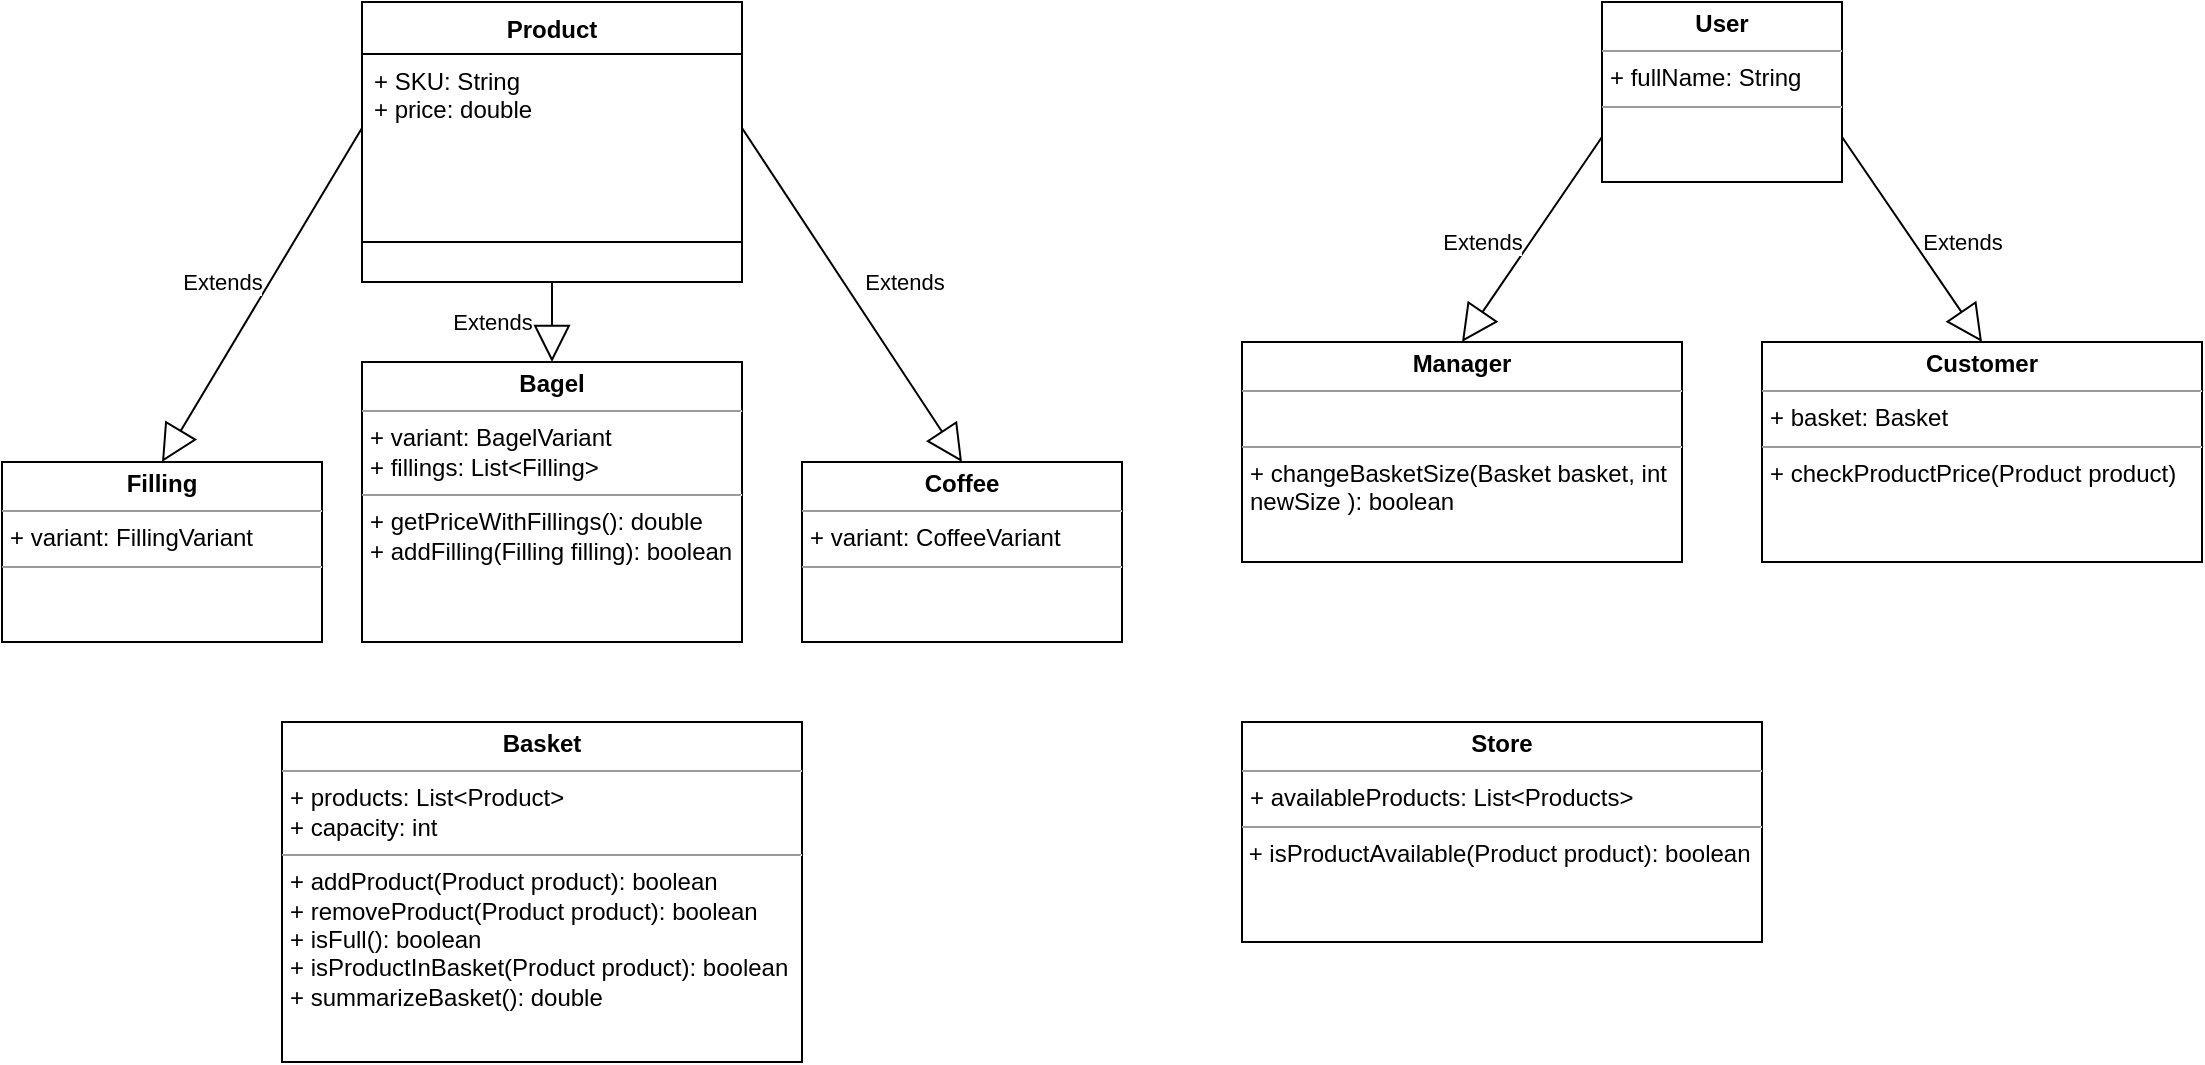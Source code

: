 <mxfile version="21.6.2" type="device">
  <diagram id="C5RBs43oDa-KdzZeNtuy" name="Page-1">
    <mxGraphModel dx="1434" dy="739" grid="1" gridSize="10" guides="1" tooltips="1" connect="1" arrows="1" fold="1" page="1" pageScale="1" pageWidth="827" pageHeight="1169" math="0" shadow="0">
      <root>
        <mxCell id="WIyWlLk6GJQsqaUBKTNV-0" />
        <mxCell id="WIyWlLk6GJQsqaUBKTNV-1" parent="WIyWlLk6GJQsqaUBKTNV-0" />
        <mxCell id="xAtnCrTWJtXElHwbF1yG-5" value="Product" style="swimlane;fontStyle=1;align=center;verticalAlign=top;childLayout=stackLayout;horizontal=1;startSize=26;horizontalStack=0;resizeParent=1;resizeParentMax=0;resizeLast=0;collapsible=1;marginBottom=0;whiteSpace=wrap;html=1;" vertex="1" parent="WIyWlLk6GJQsqaUBKTNV-1">
          <mxGeometry x="220" y="40" width="190" height="140" as="geometry" />
        </mxCell>
        <mxCell id="xAtnCrTWJtXElHwbF1yG-6" value="+ SKU: String&lt;br&gt;+ price: double&lt;br&gt;" style="text;strokeColor=none;fillColor=none;align=left;verticalAlign=top;spacingLeft=4;spacingRight=4;overflow=hidden;rotatable=0;points=[[0,0.5],[1,0.5]];portConstraint=eastwest;whiteSpace=wrap;html=1;" vertex="1" parent="xAtnCrTWJtXElHwbF1yG-5">
          <mxGeometry y="26" width="190" height="74" as="geometry" />
        </mxCell>
        <mxCell id="xAtnCrTWJtXElHwbF1yG-7" value="" style="line;strokeWidth=1;fillColor=none;align=left;verticalAlign=middle;spacingTop=-1;spacingLeft=3;spacingRight=3;rotatable=0;labelPosition=right;points=[];portConstraint=eastwest;strokeColor=inherit;" vertex="1" parent="xAtnCrTWJtXElHwbF1yG-5">
          <mxGeometry y="100" width="190" height="40" as="geometry" />
        </mxCell>
        <mxCell id="xAtnCrTWJtXElHwbF1yG-9" value="Extends" style="endArrow=block;endSize=16;endFill=0;html=1;rounded=0;entryX=0.5;entryY=0;entryDx=0;entryDy=0;" edge="1" parent="WIyWlLk6GJQsqaUBKTNV-1" target="xAtnCrTWJtXElHwbF1yG-10">
          <mxGeometry y="-30" width="160" relative="1" as="geometry">
            <mxPoint x="315" y="180" as="sourcePoint" />
            <mxPoint x="160" y="200" as="targetPoint" />
            <mxPoint as="offset" />
          </mxGeometry>
        </mxCell>
        <mxCell id="xAtnCrTWJtXElHwbF1yG-10" value="&lt;p style=&quot;margin:0px;margin-top:4px;text-align:center;&quot;&gt;&lt;b&gt;Bagel&lt;/b&gt;&lt;/p&gt;&lt;hr size=&quot;1&quot;&gt;&lt;p style=&quot;margin:0px;margin-left:4px;&quot;&gt;+ variant: BagelVariant&lt;/p&gt;&lt;p style=&quot;margin:0px;margin-left:4px;&quot;&gt;+ fillings: List&amp;lt;Filling&amp;gt;&lt;/p&gt;&lt;hr size=&quot;1&quot;&gt;&lt;p style=&quot;margin:0px;margin-left:4px;&quot;&gt;+ getPriceWithFillings(): double&lt;/p&gt;&lt;p style=&quot;margin:0px;margin-left:4px;&quot;&gt;+ addFilling(Filling filling): boolean&lt;/p&gt;" style="verticalAlign=top;align=left;overflow=fill;fontSize=12;fontFamily=Helvetica;html=1;whiteSpace=wrap;" vertex="1" parent="WIyWlLk6GJQsqaUBKTNV-1">
          <mxGeometry x="220" y="220" width="190" height="140" as="geometry" />
        </mxCell>
        <mxCell id="xAtnCrTWJtXElHwbF1yG-11" value="&lt;p style=&quot;margin:0px;margin-top:4px;text-align:center;&quot;&gt;&lt;b&gt;Coffee&lt;/b&gt;&lt;/p&gt;&lt;hr size=&quot;1&quot;&gt;&lt;p style=&quot;margin:0px;margin-left:4px;&quot;&gt;+ variant: CoffeeVariant&lt;/p&gt;&lt;hr size=&quot;1&quot;&gt;&lt;p style=&quot;margin:0px;margin-left:4px;&quot;&gt;&lt;br&gt;&lt;/p&gt;" style="verticalAlign=top;align=left;overflow=fill;fontSize=12;fontFamily=Helvetica;html=1;whiteSpace=wrap;" vertex="1" parent="WIyWlLk6GJQsqaUBKTNV-1">
          <mxGeometry x="440" y="270" width="160" height="90" as="geometry" />
        </mxCell>
        <mxCell id="xAtnCrTWJtXElHwbF1yG-12" value="Extends" style="endArrow=block;endSize=16;endFill=0;html=1;rounded=0;exitX=1;exitY=0.5;exitDx=0;exitDy=0;entryX=0.5;entryY=0;entryDx=0;entryDy=0;" edge="1" parent="WIyWlLk6GJQsqaUBKTNV-1" source="xAtnCrTWJtXElHwbF1yG-6" target="xAtnCrTWJtXElHwbF1yG-11">
          <mxGeometry x="0.083" y="24" width="160" relative="1" as="geometry">
            <mxPoint x="420" y="200" as="sourcePoint" />
            <mxPoint x="353" y="273" as="targetPoint" />
            <mxPoint x="1" as="offset" />
          </mxGeometry>
        </mxCell>
        <mxCell id="xAtnCrTWJtXElHwbF1yG-13" value="&lt;p style=&quot;margin:0px;margin-top:4px;text-align:center;&quot;&gt;&lt;b&gt;Basket&lt;/b&gt;&lt;/p&gt;&lt;hr size=&quot;1&quot;&gt;&lt;p style=&quot;margin:0px;margin-left:4px;&quot;&gt;+ products: List&amp;lt;Product&amp;gt;&lt;/p&gt;&lt;p style=&quot;margin:0px;margin-left:4px;&quot;&gt;+ capacity: int&lt;/p&gt;&lt;hr size=&quot;1&quot;&gt;&lt;p style=&quot;margin:0px;margin-left:4px;&quot;&gt;+ addProduct(Product product): boolean&lt;/p&gt;&lt;p style=&quot;margin:0px;margin-left:4px;&quot;&gt;+ removeProduct(Product product): boolean&lt;/p&gt;&lt;p style=&quot;margin:0px;margin-left:4px;&quot;&gt;+ isFull(): boolean&lt;/p&gt;&lt;p style=&quot;margin:0px;margin-left:4px;&quot;&gt;+ isProductInBasket(Product product): boolean&lt;/p&gt;&lt;p style=&quot;margin:0px;margin-left:4px;&quot;&gt;+ summarizeBasket(): double&lt;/p&gt;&lt;p style=&quot;margin:0px;margin-left:4px;&quot;&gt;&lt;br&gt;&lt;/p&gt;" style="verticalAlign=top;align=left;overflow=fill;fontSize=12;fontFamily=Helvetica;html=1;whiteSpace=wrap;" vertex="1" parent="WIyWlLk6GJQsqaUBKTNV-1">
          <mxGeometry x="180" y="400" width="260" height="170" as="geometry" />
        </mxCell>
        <mxCell id="xAtnCrTWJtXElHwbF1yG-14" value="&lt;p style=&quot;margin:0px;margin-top:4px;text-align:center;&quot;&gt;&lt;b&gt;User&lt;/b&gt;&lt;/p&gt;&lt;hr size=&quot;1&quot;&gt;&lt;p style=&quot;margin:0px;margin-left:4px;&quot;&gt;+ fullName: String&lt;/p&gt;&lt;hr size=&quot;1&quot;&gt;&lt;p style=&quot;margin:0px;margin-left:4px;&quot;&gt;&lt;br&gt;&lt;/p&gt;" style="verticalAlign=top;align=left;overflow=fill;fontSize=12;fontFamily=Helvetica;html=1;whiteSpace=wrap;" vertex="1" parent="WIyWlLk6GJQsqaUBKTNV-1">
          <mxGeometry x="840" y="40" width="120" height="90" as="geometry" />
        </mxCell>
        <mxCell id="xAtnCrTWJtXElHwbF1yG-15" value="&lt;p style=&quot;margin:0px;margin-top:4px;text-align:center;&quot;&gt;&lt;b&gt;Manager&lt;/b&gt;&lt;/p&gt;&lt;hr size=&quot;1&quot;&gt;&lt;p style=&quot;margin:0px;margin-left:4px;&quot;&gt;&lt;br&gt;&lt;/p&gt;&lt;hr size=&quot;1&quot;&gt;&lt;p style=&quot;margin:0px;margin-left:4px;&quot;&gt;+ changeBasketSize(Basket basket, int newSize ): boolean&lt;/p&gt;" style="verticalAlign=top;align=left;overflow=fill;fontSize=12;fontFamily=Helvetica;html=1;whiteSpace=wrap;" vertex="1" parent="WIyWlLk6GJQsqaUBKTNV-1">
          <mxGeometry x="660" y="210" width="220" height="110" as="geometry" />
        </mxCell>
        <mxCell id="xAtnCrTWJtXElHwbF1yG-16" value="&lt;p style=&quot;margin:0px;margin-top:4px;text-align:center;&quot;&gt;&lt;b&gt;Customer&lt;/b&gt;&lt;/p&gt;&lt;hr size=&quot;1&quot;&gt;&lt;p style=&quot;margin:0px;margin-left:4px;&quot;&gt;+ basket: Basket&lt;/p&gt;&lt;hr size=&quot;1&quot;&gt;&lt;p style=&quot;margin:0px;margin-left:4px;&quot;&gt;+ checkProductPrice(Product product)&lt;/p&gt;&lt;p style=&quot;margin:0px;margin-left:4px;&quot;&gt;&lt;br&gt;&lt;/p&gt;" style="verticalAlign=top;align=left;overflow=fill;fontSize=12;fontFamily=Helvetica;html=1;whiteSpace=wrap;" vertex="1" parent="WIyWlLk6GJQsqaUBKTNV-1">
          <mxGeometry x="920" y="210" width="220" height="110" as="geometry" />
        </mxCell>
        <mxCell id="xAtnCrTWJtXElHwbF1yG-17" value="Extends" style="endArrow=block;endSize=16;endFill=0;html=1;rounded=0;exitX=1;exitY=0.75;exitDx=0;exitDy=0;entryX=0.5;entryY=0;entryDx=0;entryDy=0;" edge="1" parent="WIyWlLk6GJQsqaUBKTNV-1" source="xAtnCrTWJtXElHwbF1yG-14" target="xAtnCrTWJtXElHwbF1yG-16">
          <mxGeometry x="0.244" y="20" width="160" relative="1" as="geometry">
            <mxPoint x="1030" y="120" as="sourcePoint" />
            <mxPoint x="1110" y="186" as="targetPoint" />
            <mxPoint as="offset" />
          </mxGeometry>
        </mxCell>
        <mxCell id="xAtnCrTWJtXElHwbF1yG-18" value="Extends" style="endArrow=block;endSize=16;endFill=0;html=1;rounded=0;exitX=0;exitY=0.75;exitDx=0;exitDy=0;entryX=0.5;entryY=0;entryDx=0;entryDy=0;" edge="1" parent="WIyWlLk6GJQsqaUBKTNV-1" source="xAtnCrTWJtXElHwbF1yG-14" target="xAtnCrTWJtXElHwbF1yG-15">
          <mxGeometry x="0.244" y="-20" width="160" relative="1" as="geometry">
            <mxPoint x="460" y="204" as="sourcePoint" />
            <mxPoint x="540" y="270" as="targetPoint" />
            <mxPoint as="offset" />
          </mxGeometry>
        </mxCell>
        <mxCell id="xAtnCrTWJtXElHwbF1yG-19" value="&lt;p style=&quot;margin:0px;margin-top:4px;text-align:center;&quot;&gt;&lt;b&gt;Filling&lt;/b&gt;&lt;/p&gt;&lt;hr size=&quot;1&quot;&gt;&lt;p style=&quot;margin:0px;margin-left:4px;&quot;&gt;+ variant: FillingVariant&lt;/p&gt;&lt;hr size=&quot;1&quot;&gt;&lt;p style=&quot;margin:0px;margin-left:4px;&quot;&gt;&lt;br&gt;&lt;/p&gt;" style="verticalAlign=top;align=left;overflow=fill;fontSize=12;fontFamily=Helvetica;html=1;whiteSpace=wrap;" vertex="1" parent="WIyWlLk6GJQsqaUBKTNV-1">
          <mxGeometry x="40" y="270" width="160" height="90" as="geometry" />
        </mxCell>
        <mxCell id="xAtnCrTWJtXElHwbF1yG-20" value="Extends" style="endArrow=block;endSize=16;endFill=0;html=1;rounded=0;entryX=0.5;entryY=0;entryDx=0;entryDy=0;exitX=0;exitY=0.5;exitDx=0;exitDy=0;" edge="1" parent="WIyWlLk6GJQsqaUBKTNV-1" source="xAtnCrTWJtXElHwbF1yG-6" target="xAtnCrTWJtXElHwbF1yG-19">
          <mxGeometry x="0.048" y="-20" width="160" relative="1" as="geometry">
            <mxPoint x="230" y="100" as="sourcePoint" />
            <mxPoint x="190" y="170" as="targetPoint" />
            <mxPoint as="offset" />
          </mxGeometry>
        </mxCell>
        <mxCell id="xAtnCrTWJtXElHwbF1yG-21" value="&lt;p style=&quot;margin:0px;margin-top:4px;text-align:center;&quot;&gt;&lt;b&gt;Store&lt;/b&gt;&lt;/p&gt;&lt;hr size=&quot;1&quot;&gt;&lt;p style=&quot;margin:0px;margin-left:4px;&quot;&gt;+ availableProducts: List&amp;lt;Products&amp;gt;&lt;/p&gt;&lt;hr size=&quot;1&quot;&gt;&lt;p style=&quot;margin:0px;margin-left:4px;&quot;&gt;&lt;/p&gt;&amp;nbsp;+ isProductAvailable(Product product): boolean" style="verticalAlign=top;align=left;overflow=fill;fontSize=12;fontFamily=Helvetica;html=1;whiteSpace=wrap;" vertex="1" parent="WIyWlLk6GJQsqaUBKTNV-1">
          <mxGeometry x="660" y="400" width="260" height="110" as="geometry" />
        </mxCell>
      </root>
    </mxGraphModel>
  </diagram>
</mxfile>
